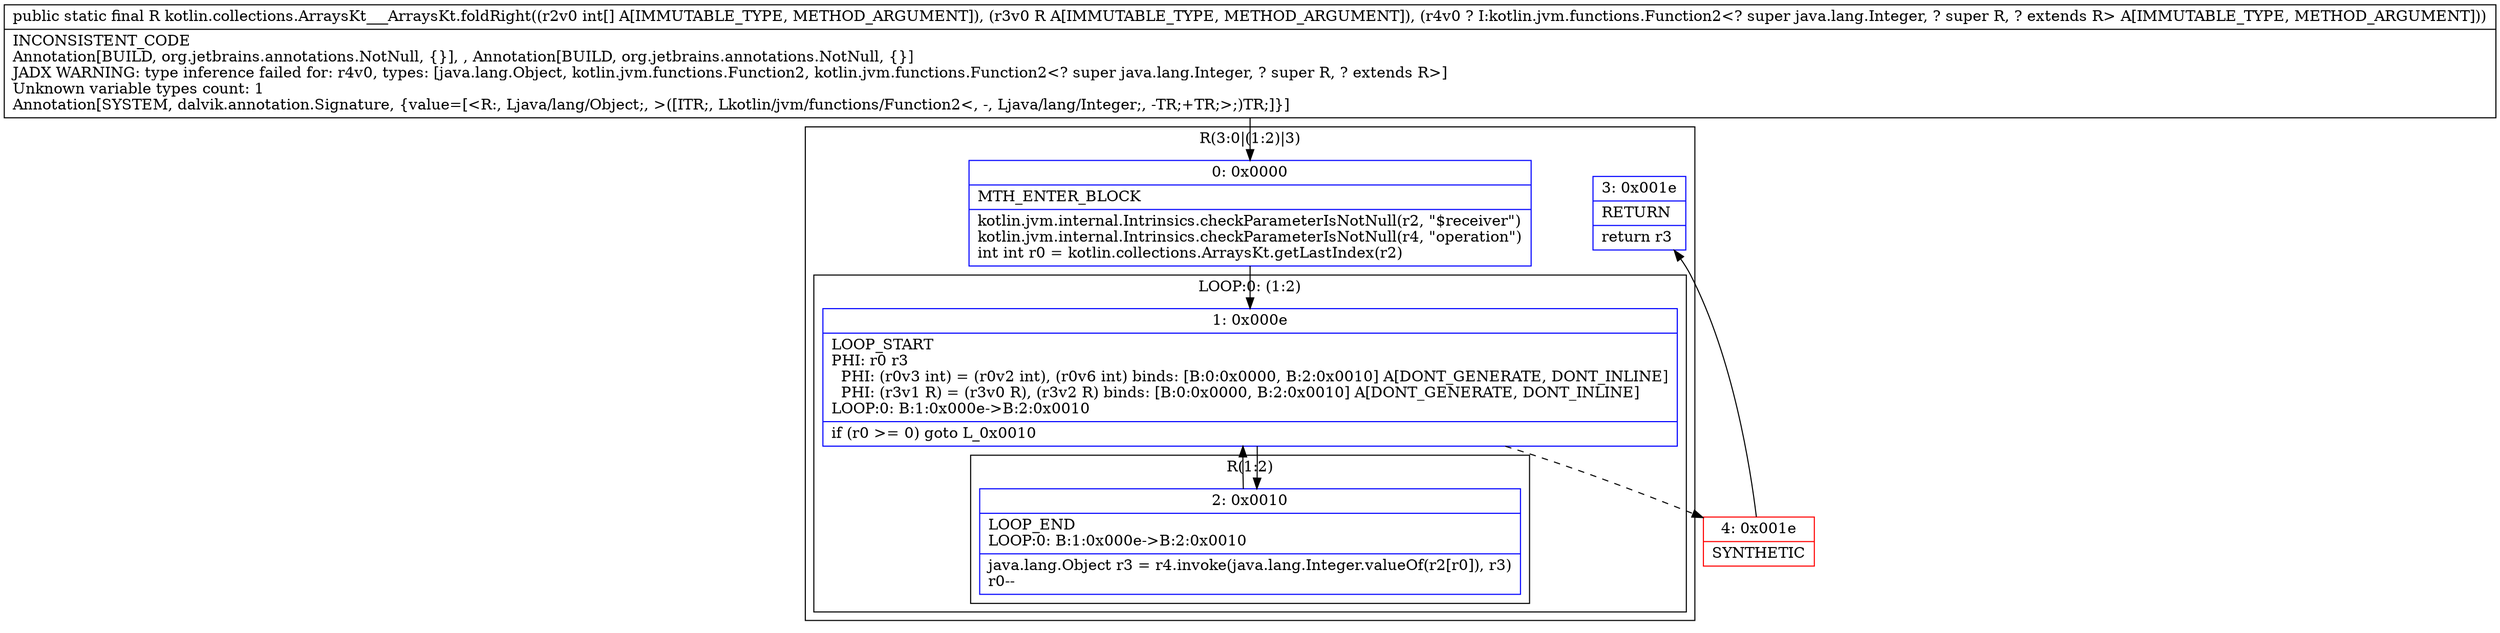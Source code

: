 digraph "CFG forkotlin.collections.ArraysKt___ArraysKt.foldRight([ILjava\/lang\/Object;Lkotlin\/jvm\/functions\/Function2;)Ljava\/lang\/Object;" {
subgraph cluster_Region_2147105218 {
label = "R(3:0|(1:2)|3)";
node [shape=record,color=blue];
Node_0 [shape=record,label="{0\:\ 0x0000|MTH_ENTER_BLOCK\l|kotlin.jvm.internal.Intrinsics.checkParameterIsNotNull(r2, \"$receiver\")\lkotlin.jvm.internal.Intrinsics.checkParameterIsNotNull(r4, \"operation\")\lint int r0 = kotlin.collections.ArraysKt.getLastIndex(r2)\l}"];
subgraph cluster_LoopRegion_1712975176 {
label = "LOOP:0: (1:2)";
node [shape=record,color=blue];
Node_1 [shape=record,label="{1\:\ 0x000e|LOOP_START\lPHI: r0 r3 \l  PHI: (r0v3 int) = (r0v2 int), (r0v6 int) binds: [B:0:0x0000, B:2:0x0010] A[DONT_GENERATE, DONT_INLINE]\l  PHI: (r3v1 R) = (r3v0 R), (r3v2 R) binds: [B:0:0x0000, B:2:0x0010] A[DONT_GENERATE, DONT_INLINE]\lLOOP:0: B:1:0x000e\-\>B:2:0x0010\l|if (r0 \>= 0) goto L_0x0010\l}"];
subgraph cluster_Region_1491191557 {
label = "R(1:2)";
node [shape=record,color=blue];
Node_2 [shape=record,label="{2\:\ 0x0010|LOOP_END\lLOOP:0: B:1:0x000e\-\>B:2:0x0010\l|java.lang.Object r3 = r4.invoke(java.lang.Integer.valueOf(r2[r0]), r3)\lr0\-\-\l}"];
}
}
Node_3 [shape=record,label="{3\:\ 0x001e|RETURN\l|return r3\l}"];
}
Node_4 [shape=record,color=red,label="{4\:\ 0x001e|SYNTHETIC\l}"];
MethodNode[shape=record,label="{public static final R kotlin.collections.ArraysKt___ArraysKt.foldRight((r2v0 int[] A[IMMUTABLE_TYPE, METHOD_ARGUMENT]), (r3v0 R A[IMMUTABLE_TYPE, METHOD_ARGUMENT]), (r4v0 ? I:kotlin.jvm.functions.Function2\<? super java.lang.Integer, ? super R, ? extends R\> A[IMMUTABLE_TYPE, METHOD_ARGUMENT]))  | INCONSISTENT_CODE\lAnnotation[BUILD, org.jetbrains.annotations.NotNull, \{\}], , Annotation[BUILD, org.jetbrains.annotations.NotNull, \{\}]\lJADX WARNING: type inference failed for: r4v0, types: [java.lang.Object, kotlin.jvm.functions.Function2, kotlin.jvm.functions.Function2\<? super java.lang.Integer, ? super R, ? extends R\>]\lUnknown variable types count: 1\lAnnotation[SYSTEM, dalvik.annotation.Signature, \{value=[\<R:, Ljava\/lang\/Object;, \>([ITR;, Lkotlin\/jvm\/functions\/Function2\<, \-, Ljava\/lang\/Integer;, \-TR;+TR;\>;)TR;]\}]\l}"];
MethodNode -> Node_0;
Node_0 -> Node_1;
Node_1 -> Node_2;
Node_1 -> Node_4[style=dashed];
Node_2 -> Node_1;
Node_4 -> Node_3;
}

